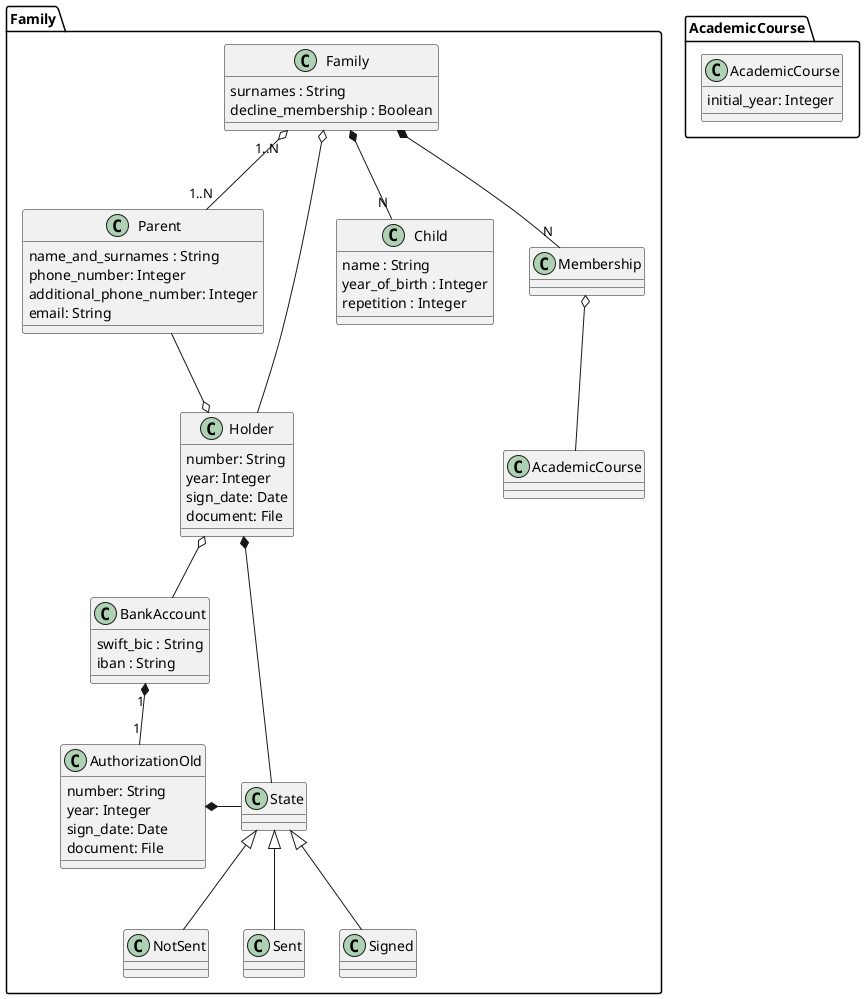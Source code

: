 @startuml
package Family {
  class Family {
    surnames : String
    decline_membership : Boolean
  }
  class Parent {
    name_and_surnames : String
    phone_number: Integer
    additional_phone_number: Integer
    email: String
  }
  class Child {
    name : String
    year_of_birth : Integer
    repetition : Integer
  }
  class Holder {
      number: String
      year: Integer
      sign_date: Date
      document: File
  }
  class BankAccount {
    swift_bic : String
    iban : String
  }
  class AuthorizationOld {
    number: String
    year: Integer
    sign_date: Date
    document: File
  }
  class State
  class NotSent
  class Sent
  class Signed

  NotSent -up-|> State
  Sent -up-|> State
  Signed -up-|> State
  Holder *-right- State
  AuthorizationOld *-right- State

  class Membership
  Parent --o Holder: ""
  Holder o-- BankAccount
  Family o-- Holder


  Family "1..N" o-- "1..N" Parent
  Family *-- "N" Child
  BankAccount "1" *-- "1" AuthorizationOld
  Family *-- "N" Membership: ""
  Membership o-- AcademicCourse
}

package AcademicCourse {
  class AcademicCourse {
    initial_year: Integer
  }
}
@enduml

